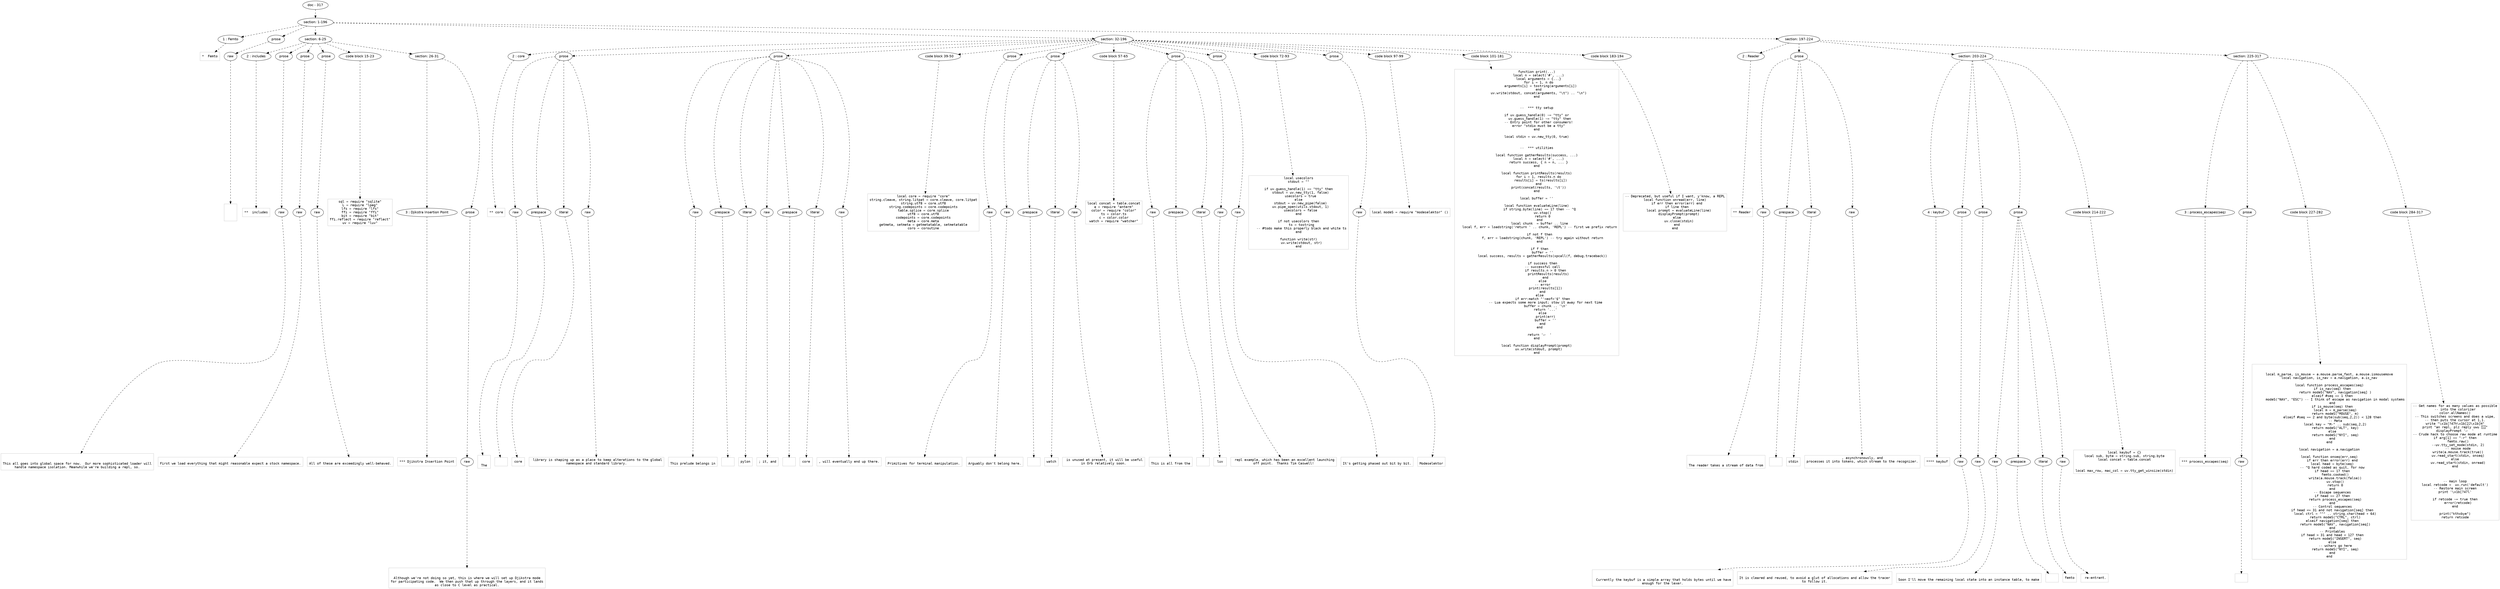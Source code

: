 digraph lpegNode {

node [fontname=Helvetica]
edge [style=dashed]

doc_0 [label="doc - 317"]


doc_0 -> { section_1}
{rank=same; section_1}

section_1 [label="section: 1-196"]


// END RANK doc_0

section_1 -> { header_2 prose_3 section_4 section_5 section_6}
{rank=same; header_2 prose_3 section_4 section_5 section_6}

header_2 [label="1 : Femto"]

prose_3 [label="prose"]

section_4 [label="section: 6-25"]

section_5 [label="section: 32-196"]

section_6 [label="section: 197-224"]


// END RANK section_1

header_2 -> leaf_7
leaf_7  [color=Gray,shape=rectangle,fontname=Inconsolata,label="*  Femto"]
// END RANK header_2

prose_3 -> { raw_8}
{rank=same; raw_8}

raw_8 [label="raw"]


// END RANK prose_3

raw_8 -> leaf_9
leaf_9  [color=Gray,shape=rectangle,fontname=Inconsolata,label="



"]
// END RANK raw_8

section_4 -> { header_10 prose_11 prose_12 prose_13 codeblock_14 section_15}
{rank=same; header_10 prose_11 prose_12 prose_13 codeblock_14 section_15}

header_10 [label="2 : includes"]

prose_11 [label="prose"]

prose_12 [label="prose"]

prose_13 [label="prose"]

codeblock_14 [label="code block 15-23"]

section_15 [label="section: 26-31"]


// END RANK section_4

header_10 -> leaf_16
leaf_16  [color=Gray,shape=rectangle,fontname=Inconsolata,label="**  includes"]
// END RANK header_10

prose_11 -> { raw_17}
{rank=same; raw_17}

raw_17 [label="raw"]


// END RANK prose_11

raw_17 -> leaf_18
leaf_18  [color=Gray,shape=rectangle,fontname=Inconsolata,label="

This all goes into global space for now.  Our more sophisticated loader will
handle namespace isolation. Meanwhile we're building a repl, so.
"]
// END RANK raw_17

prose_12 -> { raw_19}
{rank=same; raw_19}

raw_19 [label="raw"]


// END RANK prose_12

raw_19 -> leaf_20
leaf_20  [color=Gray,shape=rectangle,fontname=Inconsolata,label="
First we load everything that might reasonable expect a stock namespace.
"]
// END RANK raw_19

prose_13 -> { raw_21}
{rank=same; raw_21}

raw_21 [label="raw"]


// END RANK prose_13

raw_21 -> leaf_22
leaf_22  [color=Gray,shape=rectangle,fontname=Inconsolata,label="
All of these are exceedingly well-behaved.
"]
// END RANK raw_21

codeblock_14 -> leaf_23
leaf_23  [color=Gray,shape=rectangle,fontname=Inconsolata,label="sql = require \"sqlite\"
L = require \"lpeg\"
lfs = require \"lfs\"
ffi = require \"ffi\"
bit = require \"bit\"
ffi.reflect = require \"reflect\"
uv = require \"luv\""]
// END RANK codeblock_14

section_15 -> { header_24 prose_25}
{rank=same; header_24 prose_25}

header_24 [label="3 : Djikstra Insertion Point"]

prose_25 [label="prose"]


// END RANK section_15

header_24 -> leaf_26
leaf_26  [color=Gray,shape=rectangle,fontname=Inconsolata,label="*** Djikstra Insertion Point"]
// END RANK header_24

prose_25 -> { raw_27}
{rank=same; raw_27}

raw_27 [label="raw"]


// END RANK prose_25

raw_27 -> leaf_28
leaf_28  [color=Gray,shape=rectangle,fontname=Inconsolata,label="

Although we're not doing so yet, this is where we will set up Djikstra mode
for participating code.  We then push that up through the layers, and it lands
as close to C level as practical.
"]
// END RANK raw_27

section_5 -> { header_29 prose_30 prose_31 codeblock_32 prose_33 prose_34 codeblock_35 prose_36 prose_37 codeblock_38 prose_39 codeblock_40 codeblock_41 codeblock_42}
{rank=same; header_29 prose_30 prose_31 codeblock_32 prose_33 prose_34 codeblock_35 prose_36 prose_37 codeblock_38 prose_39 codeblock_40 codeblock_41 codeblock_42}

header_29 [label="2 : core"]

prose_30 [label="prose"]

prose_31 [label="prose"]

codeblock_32 [label="code block 39-50"]

prose_33 [label="prose"]

prose_34 [label="prose"]

codeblock_35 [label="code block 57-65"]

prose_36 [label="prose"]

prose_37 [label="prose"]

codeblock_38 [label="code block 72-93"]

prose_39 [label="prose"]

codeblock_40 [label="code block 97-99"]

codeblock_41 [label="code block 101-181"]

codeblock_42 [label="code block 183-194"]


// END RANK section_5

header_29 -> leaf_43
leaf_43  [color=Gray,shape=rectangle,fontname=Inconsolata,label="** core"]
// END RANK header_29

prose_30 -> { raw_44 prespace_45 literal_46 raw_47}
{rank=same; raw_44 prespace_45 literal_46 raw_47}

raw_44 [label="raw"]

prespace_45 [label="prespace"]

literal_46 [label="literal"]

raw_47 [label="raw"]


// END RANK prose_30

raw_44 -> leaf_48
leaf_48  [color=Gray,shape=rectangle,fontname=Inconsolata,label="

The"]
// END RANK raw_44

prespace_45 -> leaf_49
leaf_49  [color=Gray,shape=rectangle,fontname=Inconsolata,label=" "]
// END RANK prespace_45

literal_46 -> leaf_50
leaf_50  [color=Gray,shape=rectangle,fontname=Inconsolata,label="core"]
// END RANK literal_46

raw_47 -> leaf_51
leaf_51  [color=Gray,shape=rectangle,fontname=Inconsolata,label=" library is shaping up as a place to keep alterations to the global
namespace and standard library.
"]
// END RANK raw_47

prose_31 -> { raw_52 prespace_53 literal_54 raw_55 prespace_56 literal_57 raw_58}
{rank=same; raw_52 prespace_53 literal_54 raw_55 prespace_56 literal_57 raw_58}

raw_52 [label="raw"]

prespace_53 [label="prespace"]

literal_54 [label="literal"]

raw_55 [label="raw"]

prespace_56 [label="prespace"]

literal_57 [label="literal"]

raw_58 [label="raw"]


// END RANK prose_31

raw_52 -> leaf_59
leaf_59  [color=Gray,shape=rectangle,fontname=Inconsolata,label="
This prelude belongs in"]
// END RANK raw_52

prespace_53 -> leaf_60
leaf_60  [color=Gray,shape=rectangle,fontname=Inconsolata,label=" "]
// END RANK prespace_53

literal_54 -> leaf_61
leaf_61  [color=Gray,shape=rectangle,fontname=Inconsolata,label="pylon"]
// END RANK literal_54

raw_55 -> leaf_62
leaf_62  [color=Gray,shape=rectangle,fontname=Inconsolata,label="; it, and"]
// END RANK raw_55

prespace_56 -> leaf_63
leaf_63  [color=Gray,shape=rectangle,fontname=Inconsolata,label=" "]
// END RANK prespace_56

literal_57 -> leaf_64
leaf_64  [color=Gray,shape=rectangle,fontname=Inconsolata,label="core"]
// END RANK literal_57

raw_58 -> leaf_65
leaf_65  [color=Gray,shape=rectangle,fontname=Inconsolata,label=", will eventually end up there.
"]
// END RANK raw_58

codeblock_32 -> leaf_66
leaf_66  [color=Gray,shape=rectangle,fontname=Inconsolata,label="local core = require \"core\"
string.cleave, string.litpat = core.cleave, core.litpat
string.utf8 = core.utf8
string.codepoints = core.codepoints
table.splice = core.splice
utf8 = core.utf8
codepoints = core.codepoints
meta = core.meta
getmeta, setmeta = getmetatable, setmetatable
coro = coroutine"]
// END RANK codeblock_32

prose_33 -> { raw_67}
{rank=same; raw_67}

raw_67 [label="raw"]


// END RANK prose_33

raw_67 -> leaf_68
leaf_68  [color=Gray,shape=rectangle,fontname=Inconsolata,label="
Primitives for terminal manipulation.
"]
// END RANK raw_67

prose_34 -> { raw_69 prespace_70 literal_71 raw_72}
{rank=same; raw_69 prespace_70 literal_71 raw_72}

raw_69 [label="raw"]

prespace_70 [label="prespace"]

literal_71 [label="literal"]

raw_72 [label="raw"]


// END RANK prose_34

raw_69 -> leaf_73
leaf_73  [color=Gray,shape=rectangle,fontname=Inconsolata,label="
Arguably don't belong here."]
// END RANK raw_69

prespace_70 -> leaf_74
leaf_74  [color=Gray,shape=rectangle,fontname=Inconsolata,label=" "]
// END RANK prespace_70

literal_71 -> leaf_75
leaf_75  [color=Gray,shape=rectangle,fontname=Inconsolata,label="watch"]
// END RANK literal_71

raw_72 -> leaf_76
leaf_76  [color=Gray,shape=rectangle,fontname=Inconsolata,label=" is unused at present, it will be useful
in Orb relatively soon.
"]
// END RANK raw_72

codeblock_35 -> leaf_77
leaf_77  [color=Gray,shape=rectangle,fontname=Inconsolata,label="local concat = table.concat
a = require \"anterm\"
color = require \"color\"
ts = color.ts
c = color.color
watch = require \"watcher\"
"]
// END RANK codeblock_35

prose_36 -> { raw_78 prespace_79 literal_80 raw_81}
{rank=same; raw_78 prespace_79 literal_80 raw_81}

raw_78 [label="raw"]

prespace_79 [label="prespace"]

literal_80 [label="literal"]

raw_81 [label="raw"]


// END RANK prose_36

raw_78 -> leaf_82
leaf_82  [color=Gray,shape=rectangle,fontname=Inconsolata,label="
This is all from the"]
// END RANK raw_78

prespace_79 -> leaf_83
leaf_83  [color=Gray,shape=rectangle,fontname=Inconsolata,label=" "]
// END RANK prespace_79

literal_80 -> leaf_84
leaf_84  [color=Gray,shape=rectangle,fontname=Inconsolata,label="luv"]
// END RANK literal_80

raw_81 -> leaf_85
leaf_85  [color=Gray,shape=rectangle,fontname=Inconsolata,label=" repl example, which has been an excellent launching
off point.  Thanks Tim Caswell!
"]
// END RANK raw_81

prose_37 -> { raw_86}
{rank=same; raw_86}

raw_86 [label="raw"]


// END RANK prose_37

raw_86 -> leaf_87
leaf_87  [color=Gray,shape=rectangle,fontname=Inconsolata,label="
It's getting phased out bit by bit.
"]
// END RANK raw_86

codeblock_38 -> leaf_88
leaf_88  [color=Gray,shape=rectangle,fontname=Inconsolata,label="local usecolors
stdout = \"\"

if uv.guess_handle(1) == \"tty\" then
  stdout = uv.new_tty(1, false)
  usecolors = true
else
  stdout = uv.new_pipe(false)
  uv.pipe_open(utils.stdout, 1)
  usecolors = false
end

if not usecolors then
   ts = tostring
   -- #todo make this properly black and white ts
end

function write(str)
   uv.write(stdout, str)
end"]
// END RANK codeblock_38

prose_39 -> { raw_89}
{rank=same; raw_89}

raw_89 [label="raw"]


// END RANK prose_39

raw_89 -> leaf_90
leaf_90  [color=Gray,shape=rectangle,fontname=Inconsolata,label="
Modeselektor
"]
// END RANK raw_89

codeblock_40 -> leaf_91
leaf_91  [color=Gray,shape=rectangle,fontname=Inconsolata,label="local modeS = require \"modeselektor\" ()"]
// END RANK codeblock_40

codeblock_41 -> leaf_92
leaf_92  [color=Gray,shape=rectangle,fontname=Inconsolata,label="function print(...)
  local n = select('#', ...)
  local arguments = {...}
  for i = 1, n do
    arguments[i] = tostring(arguments[i])
  end
  uv.write(stdout, concat(arguments, \"\\t\") .. \"\\n\")
end


--  *** tty setup

if uv.guess_handle(0) ~= \"tty\" or
   uv.guess_handle(1) ~= \"tty\" then
  -- Entry point for other consumers!
  error \"stdio must be a tty\"
end

local stdin = uv.new_tty(0, true)


--  *** utilities

local function gatherResults(success, ...)
  local n = select('#', ...)
  return success, { n = n, ... }
end

local function printResults(results)
  for i = 1, results.n do
    results[i] = ts(results[i])
  end
  print(concat(results, '\\t'))
end

local buffer = ''

local function evaluateLine(line)
   if string.byte(line) == 17 then -- ^Q
      uv.stop()
      return 0
   end
   local chunk  = buffer .. line
   local f, err = loadstring('return ' .. chunk, 'REPL') -- first we prefix return

   if not f then
      f, err = loadstring(chunk, 'REPL') -- try again without return
   end

   if f then
      buffer = ''
      local success, results = gatherResults(xpcall(f, debug.traceback))

      if success then
      -- successful call
         if results.n > 0 then
            printResults(results)
         end
      else
      -- error
         print(results[1])
      end
   else
      if err:match \"'<eof>'$\" then
         -- Lua expects some more input; stow it away for next time
         buffer = chunk .. '\\n'
         return '...'
      else
         print(err)
         buffer = ''
      end
   end

   return '👉  '
end

local function displayPrompt(prompt)
  uv.write(stdout, prompt)
end"]
// END RANK codeblock_41

codeblock_42 -> leaf_93
leaf_93  [color=Gray,shape=rectangle,fontname=Inconsolata,label="-- Deprecated, but useful if I want, y'know, a REPL
local function onread(err, line)
  if err then error(err) end
  if line then
    local prompt = evaluateLine(line)
    displayPrompt(prompt)
  else
    uv.close(stdin)
  end
end"]
// END RANK codeblock_42

section_6 -> { header_94 prose_95 section_96 section_97}
{rank=same; header_94 prose_95 section_96 section_97}

header_94 [label="2 : Reader"]

prose_95 [label="prose"]

section_96 [label="section: 203-224"]

section_97 [label="section: 225-317"]


// END RANK section_6

header_94 -> leaf_98
leaf_98  [color=Gray,shape=rectangle,fontname=Inconsolata,label="** Reader"]
// END RANK header_94

prose_95 -> { raw_99 prespace_100 literal_101 raw_102}
{rank=same; raw_99 prespace_100 literal_101 raw_102}

raw_99 [label="raw"]

prespace_100 [label="prespace"]

literal_101 [label="literal"]

raw_102 [label="raw"]


// END RANK prose_95

raw_99 -> leaf_103
leaf_103  [color=Gray,shape=rectangle,fontname=Inconsolata,label="

The reader takes a stream of data from"]
// END RANK raw_99

prespace_100 -> leaf_104
leaf_104  [color=Gray,shape=rectangle,fontname=Inconsolata,label=" "]
// END RANK prespace_100

literal_101 -> leaf_105
leaf_105  [color=Gray,shape=rectangle,fontname=Inconsolata,label="stdin"]
// END RANK literal_101

raw_102 -> leaf_106
leaf_106  [color=Gray,shape=rectangle,fontname=Inconsolata,label=", asynchronously, and
processes it into tokens, which stream to the recognizer.

"]
// END RANK raw_102

section_96 -> { header_107 prose_108 prose_109 prose_110 codeblock_111}
{rank=same; header_107 prose_108 prose_109 prose_110 codeblock_111}

header_107 [label="4 : keybuf"]

prose_108 [label="prose"]

prose_109 [label="prose"]

prose_110 [label="prose"]

codeblock_111 [label="code block 214-222"]


// END RANK section_96

header_107 -> leaf_112
leaf_112  [color=Gray,shape=rectangle,fontname=Inconsolata,label="**** keybuf"]
// END RANK header_107

prose_108 -> { raw_113}
{rank=same; raw_113}

raw_113 [label="raw"]


// END RANK prose_108

raw_113 -> leaf_114
leaf_114  [color=Gray,shape=rectangle,fontname=Inconsolata,label="

 Currently the keybuf is a simple array that holds bytes until we have
enough for the lexer.
"]
// END RANK raw_113

prose_109 -> { raw_115}
{rank=same; raw_115}

raw_115 [label="raw"]


// END RANK prose_109

raw_115 -> leaf_116
leaf_116  [color=Gray,shape=rectangle,fontname=Inconsolata,label="
It is cleared and reused, to avoid a glut of allocations and allow the tracer
to follow it.
"]
// END RANK raw_115

prose_110 -> { raw_117 prespace_118 literal_119 raw_120}
{rank=same; raw_117 prespace_118 literal_119 raw_120}

raw_117 [label="raw"]

prespace_118 [label="prespace"]

literal_119 [label="literal"]

raw_120 [label="raw"]


// END RANK prose_110

raw_117 -> leaf_121
leaf_121  [color=Gray,shape=rectangle,fontname=Inconsolata,label="
Soon I'll move the remaining local state into an instance table, to make"]
// END RANK raw_117

prespace_118 -> leaf_122
leaf_122  [color=Gray,shape=rectangle,fontname=Inconsolata,label=""]
// END RANK prespace_118

literal_119 -> leaf_123
leaf_123  [color=Gray,shape=rectangle,fontname=Inconsolata,label="femto"]
// END RANK literal_119

raw_120 -> leaf_124
leaf_124  [color=Gray,shape=rectangle,fontname=Inconsolata,label=" re-entrant.
"]
// END RANK raw_120

codeblock_111 -> leaf_125
leaf_125  [color=Gray,shape=rectangle,fontname=Inconsolata,label="local keybuf = {}
local sub, byte = string.sub, string.byte
local concat = table.concat


local max_row, mac_col = uv.tty_get_winsize(stdin)
"]
// END RANK codeblock_111

section_97 -> { header_126 prose_127 codeblock_128 codeblock_129}
{rank=same; header_126 prose_127 codeblock_128 codeblock_129}

header_126 [label="3 : process_escapes(seq)"]

prose_127 [label="prose"]

codeblock_128 [label="code block 227-282"]

codeblock_129 [label="code block 284-317"]


// END RANK section_97

header_126 -> leaf_130
leaf_130  [color=Gray,shape=rectangle,fontname=Inconsolata,label="*** process_escapes(seq)"]
// END RANK header_126

prose_127 -> { raw_131}
{rank=same; raw_131}

raw_131 [label="raw"]


// END RANK prose_127

raw_131 -> leaf_132
leaf_132  [color=Gray,shape=rectangle,fontname=Inconsolata,label="
"]
// END RANK raw_131

codeblock_128 -> leaf_133
leaf_133  [color=Gray,shape=rectangle,fontname=Inconsolata,label="

local m_parse, is_mouse = a.mouse.parse_fast, a.mouse.ismousemove
local navigation, is_nav = a.navigation, a.is_nav

local function process_escapes(seq)
   if is_nav(seq) then
      return modeS(\"NAV\", navigation[seq] )
   elseif #seq == 1 then
      modeS(\"NAV\", \"ESC\") -- I think of escape as navigation in modal systems
   end
   if is_mouse(seq) then
      local m = m_parse(seq)
      return modeS(\"MOUSE\", m)
   elseif #seq == 2 and byte(sub(seq,2,2)) < 128 then
      -- Meta
      local key = \"M-\" .. sub(seq,2,2)
      return modeS(\"ALT\", key)
   else
      return modeS(\"NYI\", seq)
   end
end

local navigation = a.navigation

local function onseq(err,seq)
   if err then error(err) end
   local head = byte(seq)
   -- ^Q hard coded as quit, for now
   if head == 17 then
      femto.cooked()
      write(a.mouse.track(false))
      uv.stop()
      return 0
   end
   -- Escape sequences
   if head == 27 then
      return process_escapes(seq)
   end
   -- Control sequences
   if head <= 31 and not navigation[seq] then
      local ctrl = \"^\" .. string.char(head + 64)
      return modeS(\"CTRL\", ctrl)
   elseif navigation[seq] then
      return modeS(\"NAV\", navigation[seq])
   end
   -- Printables
   if head > 31 and head < 127 then
      return modeS(\"INSERT\", seq)
   else
      -- wchars go here
      return modeS(\"NYI\", seq)
   end
end"]
// END RANK codeblock_128

codeblock_129 -> leaf_134
leaf_134  [color=Gray,shape=rectangle,fontname=Inconsolata,label="-- Get names for as many values as possible
-- into the colorizer
color.allNames()
-- This switches screens and does a wipe,
-- then puts the cursor at 1,1.
write \"\\x1b[?47h\\x1b[2J\\x1b[H\"
print \"an repl, plz reply uwu 👀\"
displayPrompt '👉  '
-- Crude hack to choose raw mode at runtime
if arg[1] == \"-r\" then
   femto.raw()
   --uv.tty_set_mode(stdin, 2)
   -- mouse mode
   write(a.mouse.track(true))
   uv.read_start(stdin, onseq)
else
   uv.read_start(stdin, onread)
end



-- main loop
local retcode =  uv.run('default')
-- Restore main screen
print '\\x1b[?47l'

if retcode ~= true then
   error(retcode)
end

print(\"kthxbye\")
return retcode"]
// END RANK codeblock_129


}
